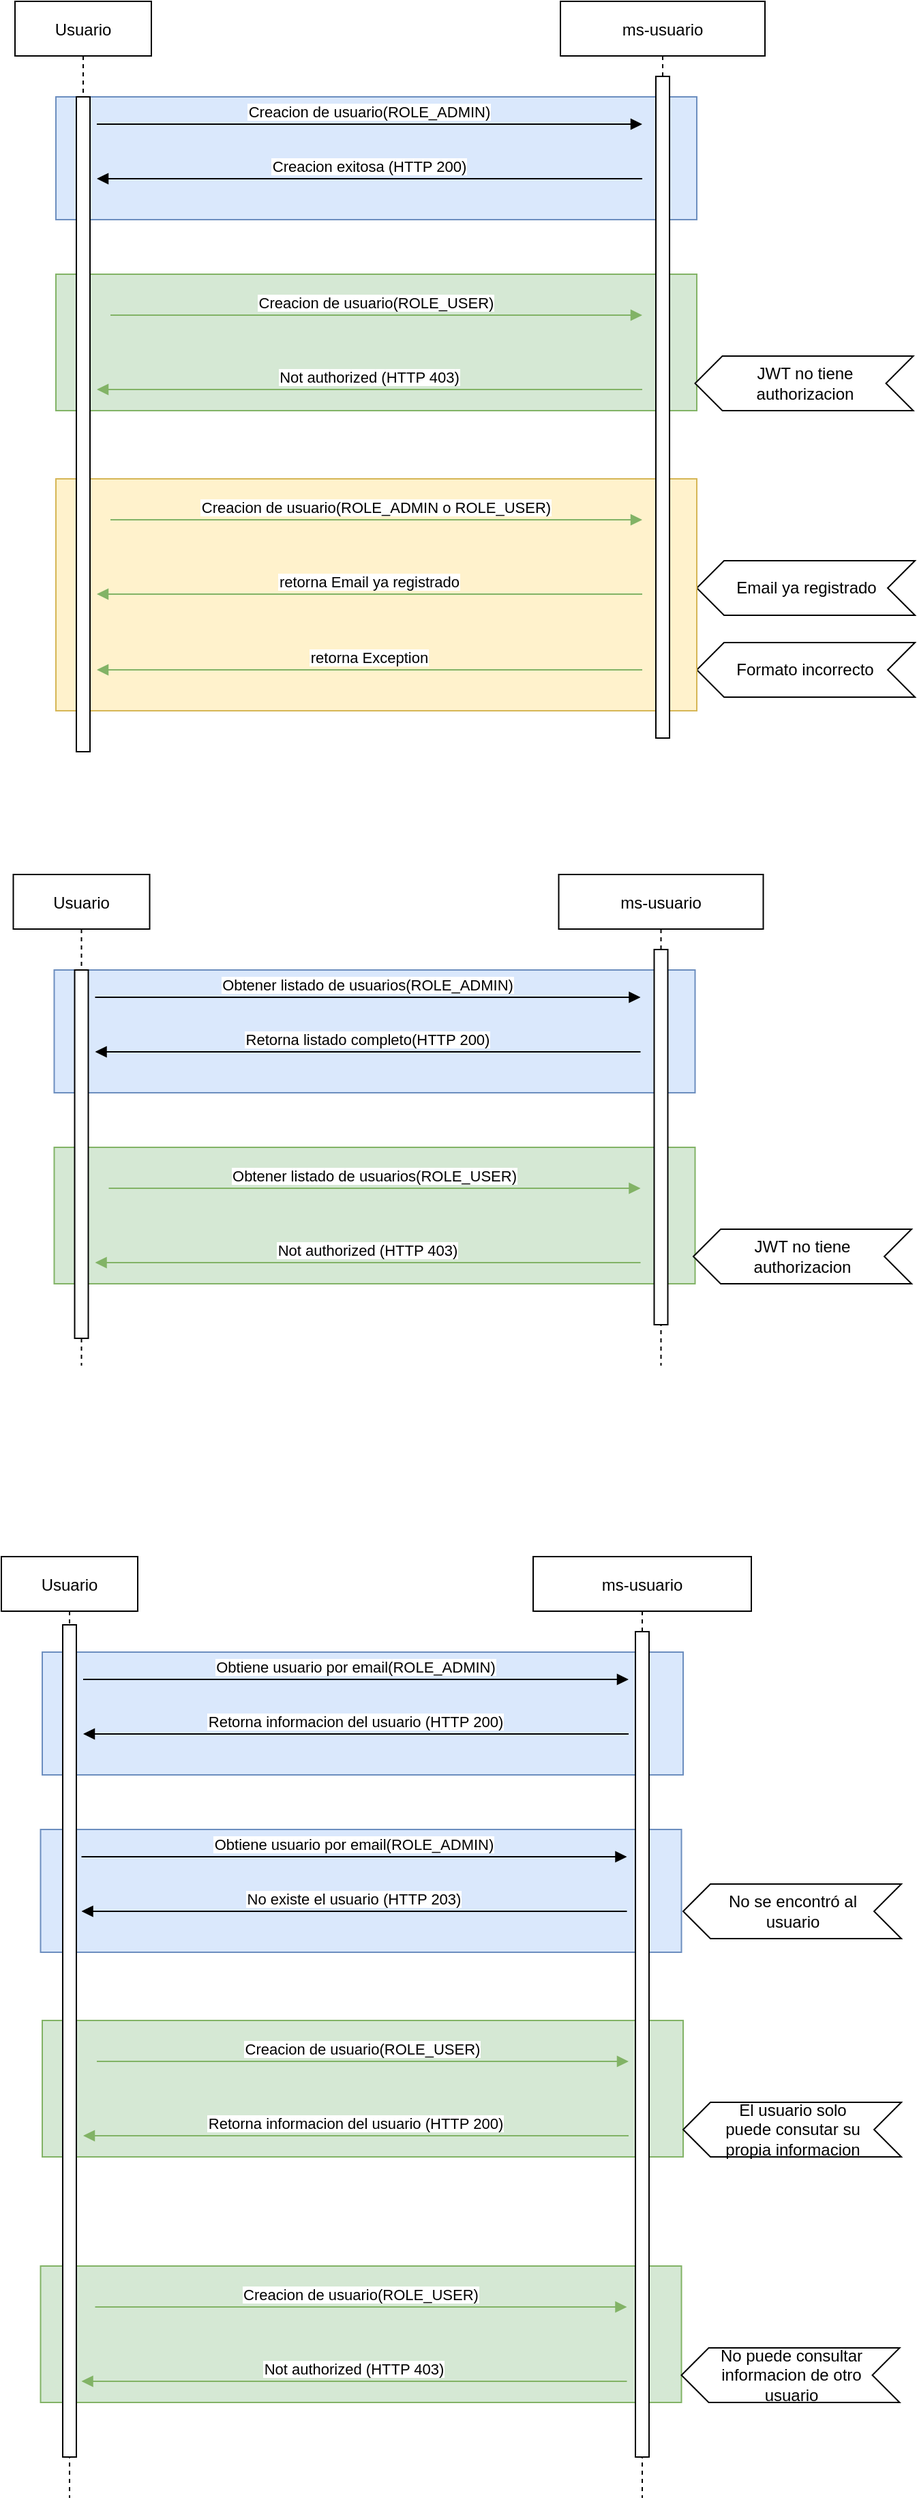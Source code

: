 <mxfile version="22.1.21" type="device">
  <diagram name="Página-1" id="LuylCXdO9MJ2inmyczpp">
    <mxGraphModel dx="1434" dy="780" grid="1" gridSize="10" guides="1" tooltips="1" connect="1" arrows="1" fold="1" page="1" pageScale="1" pageWidth="827" pageHeight="1169" math="0" shadow="0">
      <root>
        <mxCell id="0" />
        <mxCell id="1" parent="0" />
        <mxCell id="mNLD_Fydbw7ZUMLRvZzZ-98" value="" style="rounded=0;whiteSpace=wrap;html=1;fillColor=#d5e8d4;strokeColor=#82b366;" vertex="1" parent="1">
          <mxGeometry x="148.75" y="1700" width="470" height="100" as="geometry" />
        </mxCell>
        <mxCell id="mNLD_Fydbw7ZUMLRvZzZ-93" value="" style="rounded=0;whiteSpace=wrap;html=1;fillColor=#dae8fc;strokeColor=#6c8ebf;" vertex="1" parent="1">
          <mxGeometry x="148.75" y="1380" width="470" height="90" as="geometry" />
        </mxCell>
        <mxCell id="mNLD_Fydbw7ZUMLRvZzZ-97" value="" style="shape=step;perimeter=stepPerimeter;whiteSpace=wrap;html=1;fixedSize=1;rotation=-180;" vertex="1" parent="1">
          <mxGeometry x="620" y="1420" width="160" height="40" as="geometry" />
        </mxCell>
        <mxCell id="mNLD_Fydbw7ZUMLRvZzZ-47" value="" style="shape=step;perimeter=stepPerimeter;whiteSpace=wrap;html=1;fixedSize=1;rotation=-180;" vertex="1" parent="1">
          <mxGeometry x="630" y="510" width="160" height="40" as="geometry" />
        </mxCell>
        <mxCell id="mNLD_Fydbw7ZUMLRvZzZ-45" value="" style="shape=step;perimeter=stepPerimeter;whiteSpace=wrap;html=1;fixedSize=1;rotation=-180;" vertex="1" parent="1">
          <mxGeometry x="630" y="450" width="160" height="40" as="geometry" />
        </mxCell>
        <mxCell id="mNLD_Fydbw7ZUMLRvZzZ-39" value="" style="rounded=0;whiteSpace=wrap;html=1;fillColor=#fff2cc;strokeColor=#d6b656;" vertex="1" parent="1">
          <mxGeometry x="160" y="390" width="470" height="170" as="geometry" />
        </mxCell>
        <mxCell id="mNLD_Fydbw7ZUMLRvZzZ-35" value="" style="rounded=0;whiteSpace=wrap;html=1;fillColor=#d5e8d4;strokeColor=#82b366;" vertex="1" parent="1">
          <mxGeometry x="160" y="240" width="470" height="100" as="geometry" />
        </mxCell>
        <mxCell id="mNLD_Fydbw7ZUMLRvZzZ-3" value="Usuario" style="shape=umlLifeline;perimeter=lifelinePerimeter;container=1;collapsible=0;recursiveResize=0;rounded=0;shadow=0;strokeWidth=1;" vertex="1" parent="1">
          <mxGeometry x="130" y="40" width="100" height="550" as="geometry" />
        </mxCell>
        <mxCell id="mNLD_Fydbw7ZUMLRvZzZ-34" value="" style="rounded=0;whiteSpace=wrap;html=1;fillColor=#dae8fc;strokeColor=#6c8ebf;" vertex="1" parent="mNLD_Fydbw7ZUMLRvZzZ-3">
          <mxGeometry x="30" y="70" width="470" height="90" as="geometry" />
        </mxCell>
        <mxCell id="mNLD_Fydbw7ZUMLRvZzZ-4" value="" style="points=[];perimeter=orthogonalPerimeter;rounded=0;shadow=0;strokeWidth=1;" vertex="1" parent="mNLD_Fydbw7ZUMLRvZzZ-3">
          <mxGeometry x="45" y="70" width="10" height="480" as="geometry" />
        </mxCell>
        <mxCell id="mNLD_Fydbw7ZUMLRvZzZ-7" value="ms-usuario" style="shape=umlLifeline;perimeter=lifelinePerimeter;container=1;collapsible=0;recursiveResize=0;rounded=0;shadow=0;strokeWidth=1;" vertex="1" parent="1">
          <mxGeometry x="530" y="40" width="150" height="540" as="geometry" />
        </mxCell>
        <mxCell id="mNLD_Fydbw7ZUMLRvZzZ-8" value="" style="points=[];perimeter=orthogonalPerimeter;rounded=0;shadow=0;strokeWidth=1;" vertex="1" parent="mNLD_Fydbw7ZUMLRvZzZ-7">
          <mxGeometry x="70" y="55" width="10" height="485" as="geometry" />
        </mxCell>
        <mxCell id="mNLD_Fydbw7ZUMLRvZzZ-10" value="Creacion de usuario(ROLE_ADMIN)" style="verticalAlign=bottom;endArrow=block;shadow=0;strokeWidth=1;" edge="1" parent="1">
          <mxGeometry relative="1" as="geometry">
            <mxPoint x="190" y="130" as="sourcePoint" />
            <mxPoint x="590" y="130" as="targetPoint" />
          </mxGeometry>
        </mxCell>
        <mxCell id="mNLD_Fydbw7ZUMLRvZzZ-11" value="Creacion exitosa (HTTP 200)" style="verticalAlign=bottom;endArrow=block;entryX=1.5;entryY=0.263;shadow=0;strokeWidth=1;entryDx=0;entryDy=0;entryPerimeter=0;" edge="1" parent="1">
          <mxGeometry relative="1" as="geometry">
            <mxPoint x="590" y="170" as="sourcePoint" />
            <mxPoint x="190" y="170" as="targetPoint" />
          </mxGeometry>
        </mxCell>
        <mxCell id="mNLD_Fydbw7ZUMLRvZzZ-13" value="Creacion de usuario(ROLE_USER)" style="verticalAlign=bottom;endArrow=block;shadow=0;strokeWidth=1;fillColor=#d5e8d4;strokeColor=#82b366;" edge="1" parent="1">
          <mxGeometry relative="1" as="geometry">
            <mxPoint x="200" y="270" as="sourcePoint" />
            <mxPoint x="590" y="270" as="targetPoint" />
            <mxPoint as="offset" />
          </mxGeometry>
        </mxCell>
        <mxCell id="mNLD_Fydbw7ZUMLRvZzZ-14" value="Not authorized (HTTP 403)" style="verticalAlign=bottom;endArrow=block;entryX=1.5;entryY=0.263;shadow=0;strokeWidth=1;entryDx=0;entryDy=0;entryPerimeter=0;fillColor=#d5e8d4;strokeColor=#82b366;" edge="1" parent="1">
          <mxGeometry relative="1" as="geometry">
            <mxPoint x="590" y="324.5" as="sourcePoint" />
            <mxPoint x="190" y="324.5" as="targetPoint" />
            <mxPoint as="offset" />
          </mxGeometry>
        </mxCell>
        <mxCell id="mNLD_Fydbw7ZUMLRvZzZ-40" value="Creacion de usuario(ROLE_ADMIN o ROLE_USER)" style="verticalAlign=bottom;endArrow=block;shadow=0;strokeWidth=1;fillColor=#d5e8d4;strokeColor=#82b366;" edge="1" parent="1">
          <mxGeometry relative="1" as="geometry">
            <mxPoint x="200" y="420" as="sourcePoint" />
            <mxPoint x="590" y="420" as="targetPoint" />
            <mxPoint as="offset" />
          </mxGeometry>
        </mxCell>
        <mxCell id="mNLD_Fydbw7ZUMLRvZzZ-41" value="retorna Email ya registrado" style="verticalAlign=bottom;endArrow=block;entryX=1.5;entryY=0.263;shadow=0;strokeWidth=1;entryDx=0;entryDy=0;entryPerimeter=0;fillColor=#d5e8d4;strokeColor=#82b366;" edge="1" parent="1">
          <mxGeometry relative="1" as="geometry">
            <mxPoint x="590" y="474.5" as="sourcePoint" />
            <mxPoint x="190" y="474.5" as="targetPoint" />
            <mxPoint as="offset" />
          </mxGeometry>
        </mxCell>
        <mxCell id="mNLD_Fydbw7ZUMLRvZzZ-42" value="retorna Exception" style="verticalAlign=bottom;endArrow=block;entryX=1.5;entryY=0.263;shadow=0;strokeWidth=1;entryDx=0;entryDy=0;entryPerimeter=0;fillColor=#d5e8d4;strokeColor=#82b366;" edge="1" parent="1">
          <mxGeometry relative="1" as="geometry">
            <mxPoint x="590" y="530" as="sourcePoint" />
            <mxPoint x="190" y="530" as="targetPoint" />
            <mxPoint as="offset" />
          </mxGeometry>
        </mxCell>
        <mxCell id="mNLD_Fydbw7ZUMLRvZzZ-46" value="Email ya registrado" style="text;html=1;strokeColor=none;fillColor=none;align=center;verticalAlign=middle;whiteSpace=wrap;rounded=0;" vertex="1" parent="1">
          <mxGeometry x="653.75" y="455" width="112.5" height="30" as="geometry" />
        </mxCell>
        <mxCell id="mNLD_Fydbw7ZUMLRvZzZ-48" value="Formato incorrecto" style="text;html=1;strokeColor=none;fillColor=none;align=center;verticalAlign=middle;whiteSpace=wrap;rounded=0;" vertex="1" parent="1">
          <mxGeometry x="652.5" y="515" width="112.5" height="30" as="geometry" />
        </mxCell>
        <mxCell id="mNLD_Fydbw7ZUMLRvZzZ-49" value="" style="shape=step;perimeter=stepPerimeter;whiteSpace=wrap;html=1;fixedSize=1;rotation=-180;" vertex="1" parent="1">
          <mxGeometry x="628.75" y="300" width="160" height="40" as="geometry" />
        </mxCell>
        <mxCell id="mNLD_Fydbw7ZUMLRvZzZ-50" value="JWT no tiene authorizacion" style="text;html=1;strokeColor=none;fillColor=none;align=center;verticalAlign=middle;whiteSpace=wrap;rounded=0;" vertex="1" parent="1">
          <mxGeometry x="652.5" y="305" width="112.5" height="30" as="geometry" />
        </mxCell>
        <mxCell id="mNLD_Fydbw7ZUMLRvZzZ-54" value="" style="rounded=0;whiteSpace=wrap;html=1;fillColor=#d5e8d4;strokeColor=#82b366;" vertex="1" parent="1">
          <mxGeometry x="158.75" y="880" width="470" height="100" as="geometry" />
        </mxCell>
        <mxCell id="mNLD_Fydbw7ZUMLRvZzZ-55" value="Usuario" style="shape=umlLifeline;perimeter=lifelinePerimeter;container=1;collapsible=0;recursiveResize=0;rounded=0;shadow=0;strokeWidth=1;" vertex="1" parent="1">
          <mxGeometry x="128.75" y="680" width="100" height="360" as="geometry" />
        </mxCell>
        <mxCell id="mNLD_Fydbw7ZUMLRvZzZ-56" value="" style="rounded=0;whiteSpace=wrap;html=1;fillColor=#dae8fc;strokeColor=#6c8ebf;" vertex="1" parent="mNLD_Fydbw7ZUMLRvZzZ-55">
          <mxGeometry x="30" y="70" width="470" height="90" as="geometry" />
        </mxCell>
        <mxCell id="mNLD_Fydbw7ZUMLRvZzZ-57" value="" style="points=[];perimeter=orthogonalPerimeter;rounded=0;shadow=0;strokeWidth=1;" vertex="1" parent="mNLD_Fydbw7ZUMLRvZzZ-55">
          <mxGeometry x="45" y="70" width="10" height="270" as="geometry" />
        </mxCell>
        <mxCell id="mNLD_Fydbw7ZUMLRvZzZ-58" value="ms-usuario" style="shape=umlLifeline;perimeter=lifelinePerimeter;container=1;collapsible=0;recursiveResize=0;rounded=0;shadow=0;strokeWidth=1;" vertex="1" parent="1">
          <mxGeometry x="528.75" y="680" width="150" height="360" as="geometry" />
        </mxCell>
        <mxCell id="mNLD_Fydbw7ZUMLRvZzZ-59" value="" style="points=[];perimeter=orthogonalPerimeter;rounded=0;shadow=0;strokeWidth=1;" vertex="1" parent="mNLD_Fydbw7ZUMLRvZzZ-58">
          <mxGeometry x="70" y="55" width="10" height="275" as="geometry" />
        </mxCell>
        <mxCell id="mNLD_Fydbw7ZUMLRvZzZ-60" value="Obtener listado de usuarios(ROLE_ADMIN)" style="verticalAlign=bottom;endArrow=block;shadow=0;strokeWidth=1;" edge="1" parent="1">
          <mxGeometry relative="1" as="geometry">
            <mxPoint x="188.75" y="770" as="sourcePoint" />
            <mxPoint x="588.75" y="770" as="targetPoint" />
          </mxGeometry>
        </mxCell>
        <mxCell id="mNLD_Fydbw7ZUMLRvZzZ-61" value="Retorna listado completo(HTTP 200)" style="verticalAlign=bottom;endArrow=block;entryX=1.5;entryY=0.263;shadow=0;strokeWidth=1;entryDx=0;entryDy=0;entryPerimeter=0;" edge="1" parent="1">
          <mxGeometry relative="1" as="geometry">
            <mxPoint x="588.75" y="810" as="sourcePoint" />
            <mxPoint x="188.75" y="810" as="targetPoint" />
            <mxPoint as="offset" />
          </mxGeometry>
        </mxCell>
        <mxCell id="mNLD_Fydbw7ZUMLRvZzZ-62" value="Obtener listado de usuarios(ROLE_USER)" style="verticalAlign=bottom;endArrow=block;shadow=0;strokeWidth=1;fillColor=#d5e8d4;strokeColor=#82b366;" edge="1" parent="1">
          <mxGeometry relative="1" as="geometry">
            <mxPoint x="198.75" y="910" as="sourcePoint" />
            <mxPoint x="588.75" y="910" as="targetPoint" />
            <mxPoint as="offset" />
          </mxGeometry>
        </mxCell>
        <mxCell id="mNLD_Fydbw7ZUMLRvZzZ-63" value="Not authorized (HTTP 403)" style="verticalAlign=bottom;endArrow=block;entryX=1.5;entryY=0.263;shadow=0;strokeWidth=1;entryDx=0;entryDy=0;entryPerimeter=0;fillColor=#d5e8d4;strokeColor=#82b366;" edge="1" parent="1">
          <mxGeometry relative="1" as="geometry">
            <mxPoint x="588.75" y="964.5" as="sourcePoint" />
            <mxPoint x="188.75" y="964.5" as="targetPoint" />
            <mxPoint as="offset" />
          </mxGeometry>
        </mxCell>
        <mxCell id="mNLD_Fydbw7ZUMLRvZzZ-69" value="" style="shape=step;perimeter=stepPerimeter;whiteSpace=wrap;html=1;fixedSize=1;rotation=-180;" vertex="1" parent="1">
          <mxGeometry x="627.5" y="940" width="160" height="40" as="geometry" />
        </mxCell>
        <mxCell id="mNLD_Fydbw7ZUMLRvZzZ-70" value="JWT no tiene authorizacion" style="text;html=1;strokeColor=none;fillColor=none;align=center;verticalAlign=middle;whiteSpace=wrap;rounded=0;" vertex="1" parent="1">
          <mxGeometry x="651.25" y="945" width="112.5" height="30" as="geometry" />
        </mxCell>
        <mxCell id="mNLD_Fydbw7ZUMLRvZzZ-75" value="" style="rounded=0;whiteSpace=wrap;html=1;fillColor=#d5e8d4;strokeColor=#82b366;" vertex="1" parent="1">
          <mxGeometry x="150" y="1520" width="470" height="100" as="geometry" />
        </mxCell>
        <mxCell id="mNLD_Fydbw7ZUMLRvZzZ-76" value="Usuario" style="shape=umlLifeline;perimeter=lifelinePerimeter;container=1;collapsible=0;recursiveResize=0;rounded=0;shadow=0;strokeWidth=1;" vertex="1" parent="1">
          <mxGeometry x="120" y="1180" width="100" height="690" as="geometry" />
        </mxCell>
        <mxCell id="mNLD_Fydbw7ZUMLRvZzZ-77" value="" style="rounded=0;whiteSpace=wrap;html=1;fillColor=#dae8fc;strokeColor=#6c8ebf;" vertex="1" parent="mNLD_Fydbw7ZUMLRvZzZ-76">
          <mxGeometry x="30" y="70" width="470" height="90" as="geometry" />
        </mxCell>
        <mxCell id="mNLD_Fydbw7ZUMLRvZzZ-78" value="" style="points=[];perimeter=orthogonalPerimeter;rounded=0;shadow=0;strokeWidth=1;" vertex="1" parent="mNLD_Fydbw7ZUMLRvZzZ-76">
          <mxGeometry x="45" y="50" width="10" height="610" as="geometry" />
        </mxCell>
        <mxCell id="mNLD_Fydbw7ZUMLRvZzZ-79" value="ms-usuario" style="shape=umlLifeline;perimeter=lifelinePerimeter;container=1;collapsible=0;recursiveResize=0;rounded=0;shadow=0;strokeWidth=1;" vertex="1" parent="1">
          <mxGeometry x="510" y="1180" width="160" height="690" as="geometry" />
        </mxCell>
        <mxCell id="mNLD_Fydbw7ZUMLRvZzZ-101" value="" style="shape=step;perimeter=stepPerimeter;whiteSpace=wrap;html=1;fixedSize=1;rotation=-180;" vertex="1" parent="mNLD_Fydbw7ZUMLRvZzZ-79">
          <mxGeometry x="108.75" y="580" width="160" height="40" as="geometry" />
        </mxCell>
        <mxCell id="mNLD_Fydbw7ZUMLRvZzZ-80" value="" style="points=[];perimeter=orthogonalPerimeter;rounded=0;shadow=0;strokeWidth=1;" vertex="1" parent="mNLD_Fydbw7ZUMLRvZzZ-79">
          <mxGeometry x="75" y="55" width="10" height="605" as="geometry" />
        </mxCell>
        <mxCell id="mNLD_Fydbw7ZUMLRvZzZ-81" value="Obtiene usuario por email(ROLE_ADMIN)" style="verticalAlign=bottom;endArrow=block;shadow=0;strokeWidth=1;" edge="1" parent="1">
          <mxGeometry relative="1" as="geometry">
            <mxPoint x="180" y="1270" as="sourcePoint" />
            <mxPoint x="580" y="1270" as="targetPoint" />
          </mxGeometry>
        </mxCell>
        <mxCell id="mNLD_Fydbw7ZUMLRvZzZ-82" value="Retorna informacion del usuario (HTTP 200)" style="verticalAlign=bottom;endArrow=block;entryX=1.5;entryY=0.263;shadow=0;strokeWidth=1;entryDx=0;entryDy=0;entryPerimeter=0;" edge="1" parent="1">
          <mxGeometry relative="1" as="geometry">
            <mxPoint x="580" y="1310" as="sourcePoint" />
            <mxPoint x="180" y="1310" as="targetPoint" />
          </mxGeometry>
        </mxCell>
        <mxCell id="mNLD_Fydbw7ZUMLRvZzZ-83" value="Creacion de usuario(ROLE_USER)" style="verticalAlign=bottom;endArrow=block;shadow=0;strokeWidth=1;fillColor=#d5e8d4;strokeColor=#82b366;" edge="1" parent="1">
          <mxGeometry relative="1" as="geometry">
            <mxPoint x="190" y="1550" as="sourcePoint" />
            <mxPoint x="580" y="1550" as="targetPoint" />
            <mxPoint as="offset" />
          </mxGeometry>
        </mxCell>
        <mxCell id="mNLD_Fydbw7ZUMLRvZzZ-84" value="Retorna informacion del usuario (HTTP 200)" style="verticalAlign=bottom;endArrow=block;entryX=1.5;entryY=0.263;shadow=0;strokeWidth=1;entryDx=0;entryDy=0;entryPerimeter=0;fillColor=#d5e8d4;strokeColor=#82b366;" edge="1" parent="1">
          <mxGeometry relative="1" as="geometry">
            <mxPoint x="580" y="1604.5" as="sourcePoint" />
            <mxPoint x="180" y="1604.5" as="targetPoint" />
            <mxPoint as="offset" />
          </mxGeometry>
        </mxCell>
        <mxCell id="mNLD_Fydbw7ZUMLRvZzZ-90" value="" style="shape=step;perimeter=stepPerimeter;whiteSpace=wrap;html=1;fixedSize=1;rotation=-180;" vertex="1" parent="1">
          <mxGeometry x="620" y="1580" width="160" height="40" as="geometry" />
        </mxCell>
        <mxCell id="mNLD_Fydbw7ZUMLRvZzZ-91" value="El usuario solo puede consutar su propia informacion" style="text;html=1;strokeColor=none;fillColor=none;align=center;verticalAlign=middle;whiteSpace=wrap;rounded=0;" vertex="1" parent="1">
          <mxGeometry x="643.75" y="1585" width="112.5" height="30" as="geometry" />
        </mxCell>
        <mxCell id="mNLD_Fydbw7ZUMLRvZzZ-94" value="Obtiene usuario por email(ROLE_ADMIN)" style="verticalAlign=bottom;endArrow=block;shadow=0;strokeWidth=1;" edge="1" parent="1">
          <mxGeometry relative="1" as="geometry">
            <mxPoint x="178.75" y="1400" as="sourcePoint" />
            <mxPoint x="578.75" y="1400" as="targetPoint" />
          </mxGeometry>
        </mxCell>
        <mxCell id="mNLD_Fydbw7ZUMLRvZzZ-95" value="No existe el usuario (HTTP 203)" style="verticalAlign=bottom;endArrow=block;entryX=1.5;entryY=0.263;shadow=0;strokeWidth=1;entryDx=0;entryDy=0;entryPerimeter=0;" edge="1" parent="1">
          <mxGeometry relative="1" as="geometry">
            <mxPoint x="578.75" y="1440" as="sourcePoint" />
            <mxPoint x="178.75" y="1440" as="targetPoint" />
          </mxGeometry>
        </mxCell>
        <mxCell id="mNLD_Fydbw7ZUMLRvZzZ-96" value="No se encontró al usuario" style="text;html=1;strokeColor=none;fillColor=none;align=center;verticalAlign=middle;whiteSpace=wrap;rounded=0;" vertex="1" parent="1">
          <mxGeometry x="643.75" y="1425" width="112.5" height="30" as="geometry" />
        </mxCell>
        <mxCell id="mNLD_Fydbw7ZUMLRvZzZ-99" value="Creacion de usuario(ROLE_USER)" style="verticalAlign=bottom;endArrow=block;shadow=0;strokeWidth=1;fillColor=#d5e8d4;strokeColor=#82b366;" edge="1" parent="1">
          <mxGeometry relative="1" as="geometry">
            <mxPoint x="188.75" y="1730" as="sourcePoint" />
            <mxPoint x="578.75" y="1730" as="targetPoint" />
            <mxPoint as="offset" />
          </mxGeometry>
        </mxCell>
        <mxCell id="mNLD_Fydbw7ZUMLRvZzZ-100" value="Not authorized (HTTP 403)" style="verticalAlign=bottom;endArrow=block;entryX=1.5;entryY=0.263;shadow=0;strokeWidth=1;entryDx=0;entryDy=0;entryPerimeter=0;fillColor=#d5e8d4;strokeColor=#82b366;" edge="1" parent="1">
          <mxGeometry relative="1" as="geometry">
            <mxPoint x="578.75" y="1784.5" as="sourcePoint" />
            <mxPoint x="178.75" y="1784.5" as="targetPoint" />
            <mxPoint as="offset" />
          </mxGeometry>
        </mxCell>
        <mxCell id="mNLD_Fydbw7ZUMLRvZzZ-102" value="No puede consultar informacion de otro usuario" style="text;html=1;strokeColor=none;fillColor=none;align=center;verticalAlign=middle;whiteSpace=wrap;rounded=0;" vertex="1" parent="1">
          <mxGeometry x="642.5" y="1765" width="112.5" height="30" as="geometry" />
        </mxCell>
      </root>
    </mxGraphModel>
  </diagram>
</mxfile>
